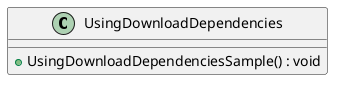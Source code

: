 @startuml
class UsingDownloadDependencies {
    + UsingDownloadDependenciesSample() : void
}
@enduml
